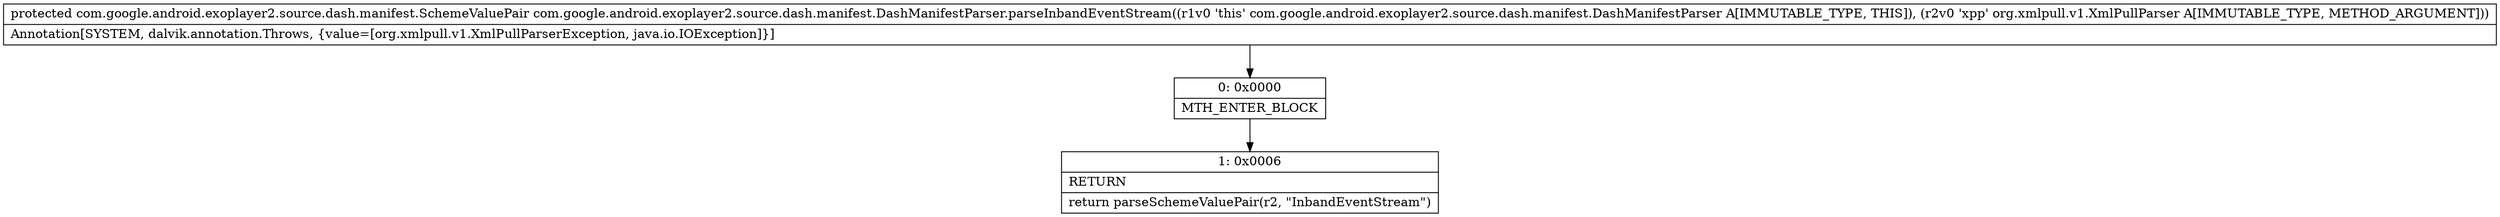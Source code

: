 digraph "CFG forcom.google.android.exoplayer2.source.dash.manifest.DashManifestParser.parseInbandEventStream(Lorg\/xmlpull\/v1\/XmlPullParser;)Lcom\/google\/android\/exoplayer2\/source\/dash\/manifest\/SchemeValuePair;" {
Node_0 [shape=record,label="{0\:\ 0x0000|MTH_ENTER_BLOCK\l}"];
Node_1 [shape=record,label="{1\:\ 0x0006|RETURN\l|return parseSchemeValuePair(r2, \"InbandEventStream\")\l}"];
MethodNode[shape=record,label="{protected com.google.android.exoplayer2.source.dash.manifest.SchemeValuePair com.google.android.exoplayer2.source.dash.manifest.DashManifestParser.parseInbandEventStream((r1v0 'this' com.google.android.exoplayer2.source.dash.manifest.DashManifestParser A[IMMUTABLE_TYPE, THIS]), (r2v0 'xpp' org.xmlpull.v1.XmlPullParser A[IMMUTABLE_TYPE, METHOD_ARGUMENT]))  | Annotation[SYSTEM, dalvik.annotation.Throws, \{value=[org.xmlpull.v1.XmlPullParserException, java.io.IOException]\}]\l}"];
MethodNode -> Node_0;
Node_0 -> Node_1;
}

